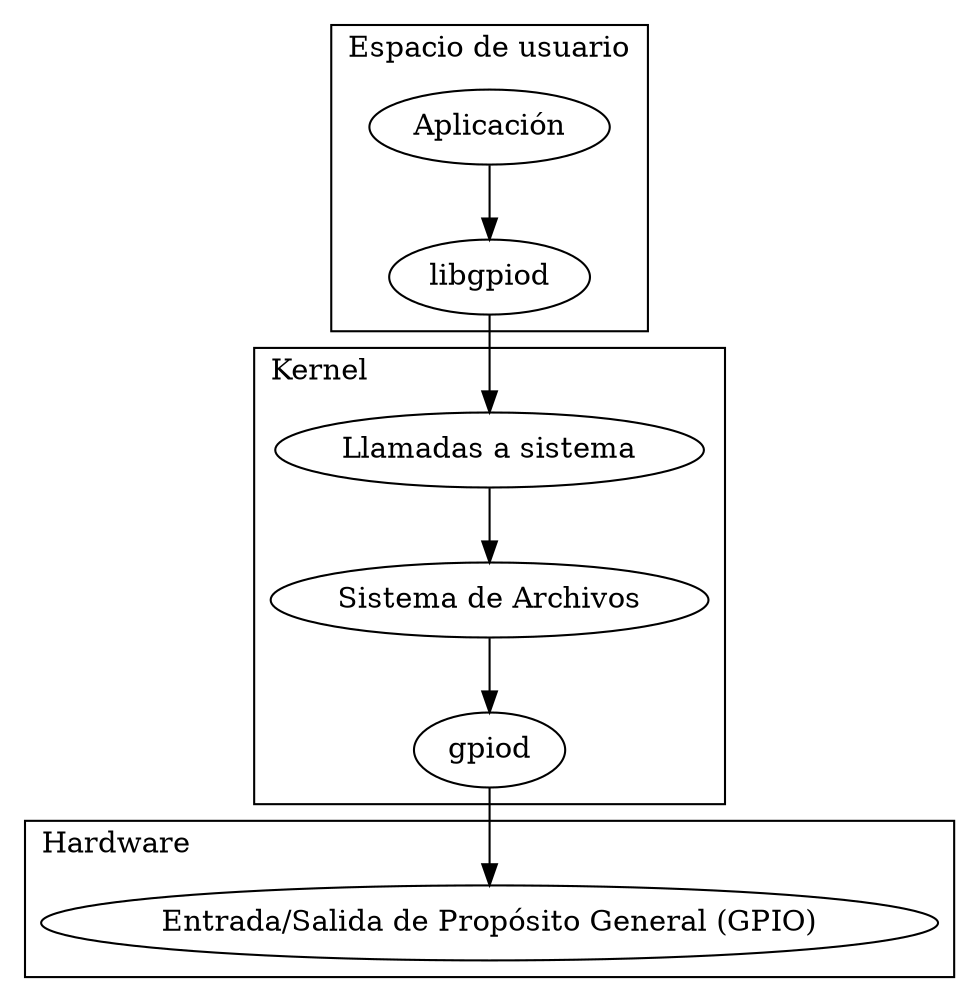 digraph gpiod 
{
    subgraph cluster_usuario {
        label="Espacio de usuario";
        labeljust = "l";
        aplicacion [label="Aplicación"];
        aplicacion -> libgpiod;
    }

    subgraph cluster_kernel {
        label="Kernel";
        labeljust = "l";
        llamadasSistema [label="Llamadas a sistema"]
        sistemaArchivos [label="Sistema de Archivos"];
        llamadasSistema -> sistemaArchivos -> gpiod;
    }

    subgraph cluster_hardware {
        label="Hardware";
        labeljust = "l";
        GPIO [label="Entrada/Salida de Propósito General (GPIO)"];
    }

    libgpiod -> llamadasSistema;
    gpiod -> GPIO;
}